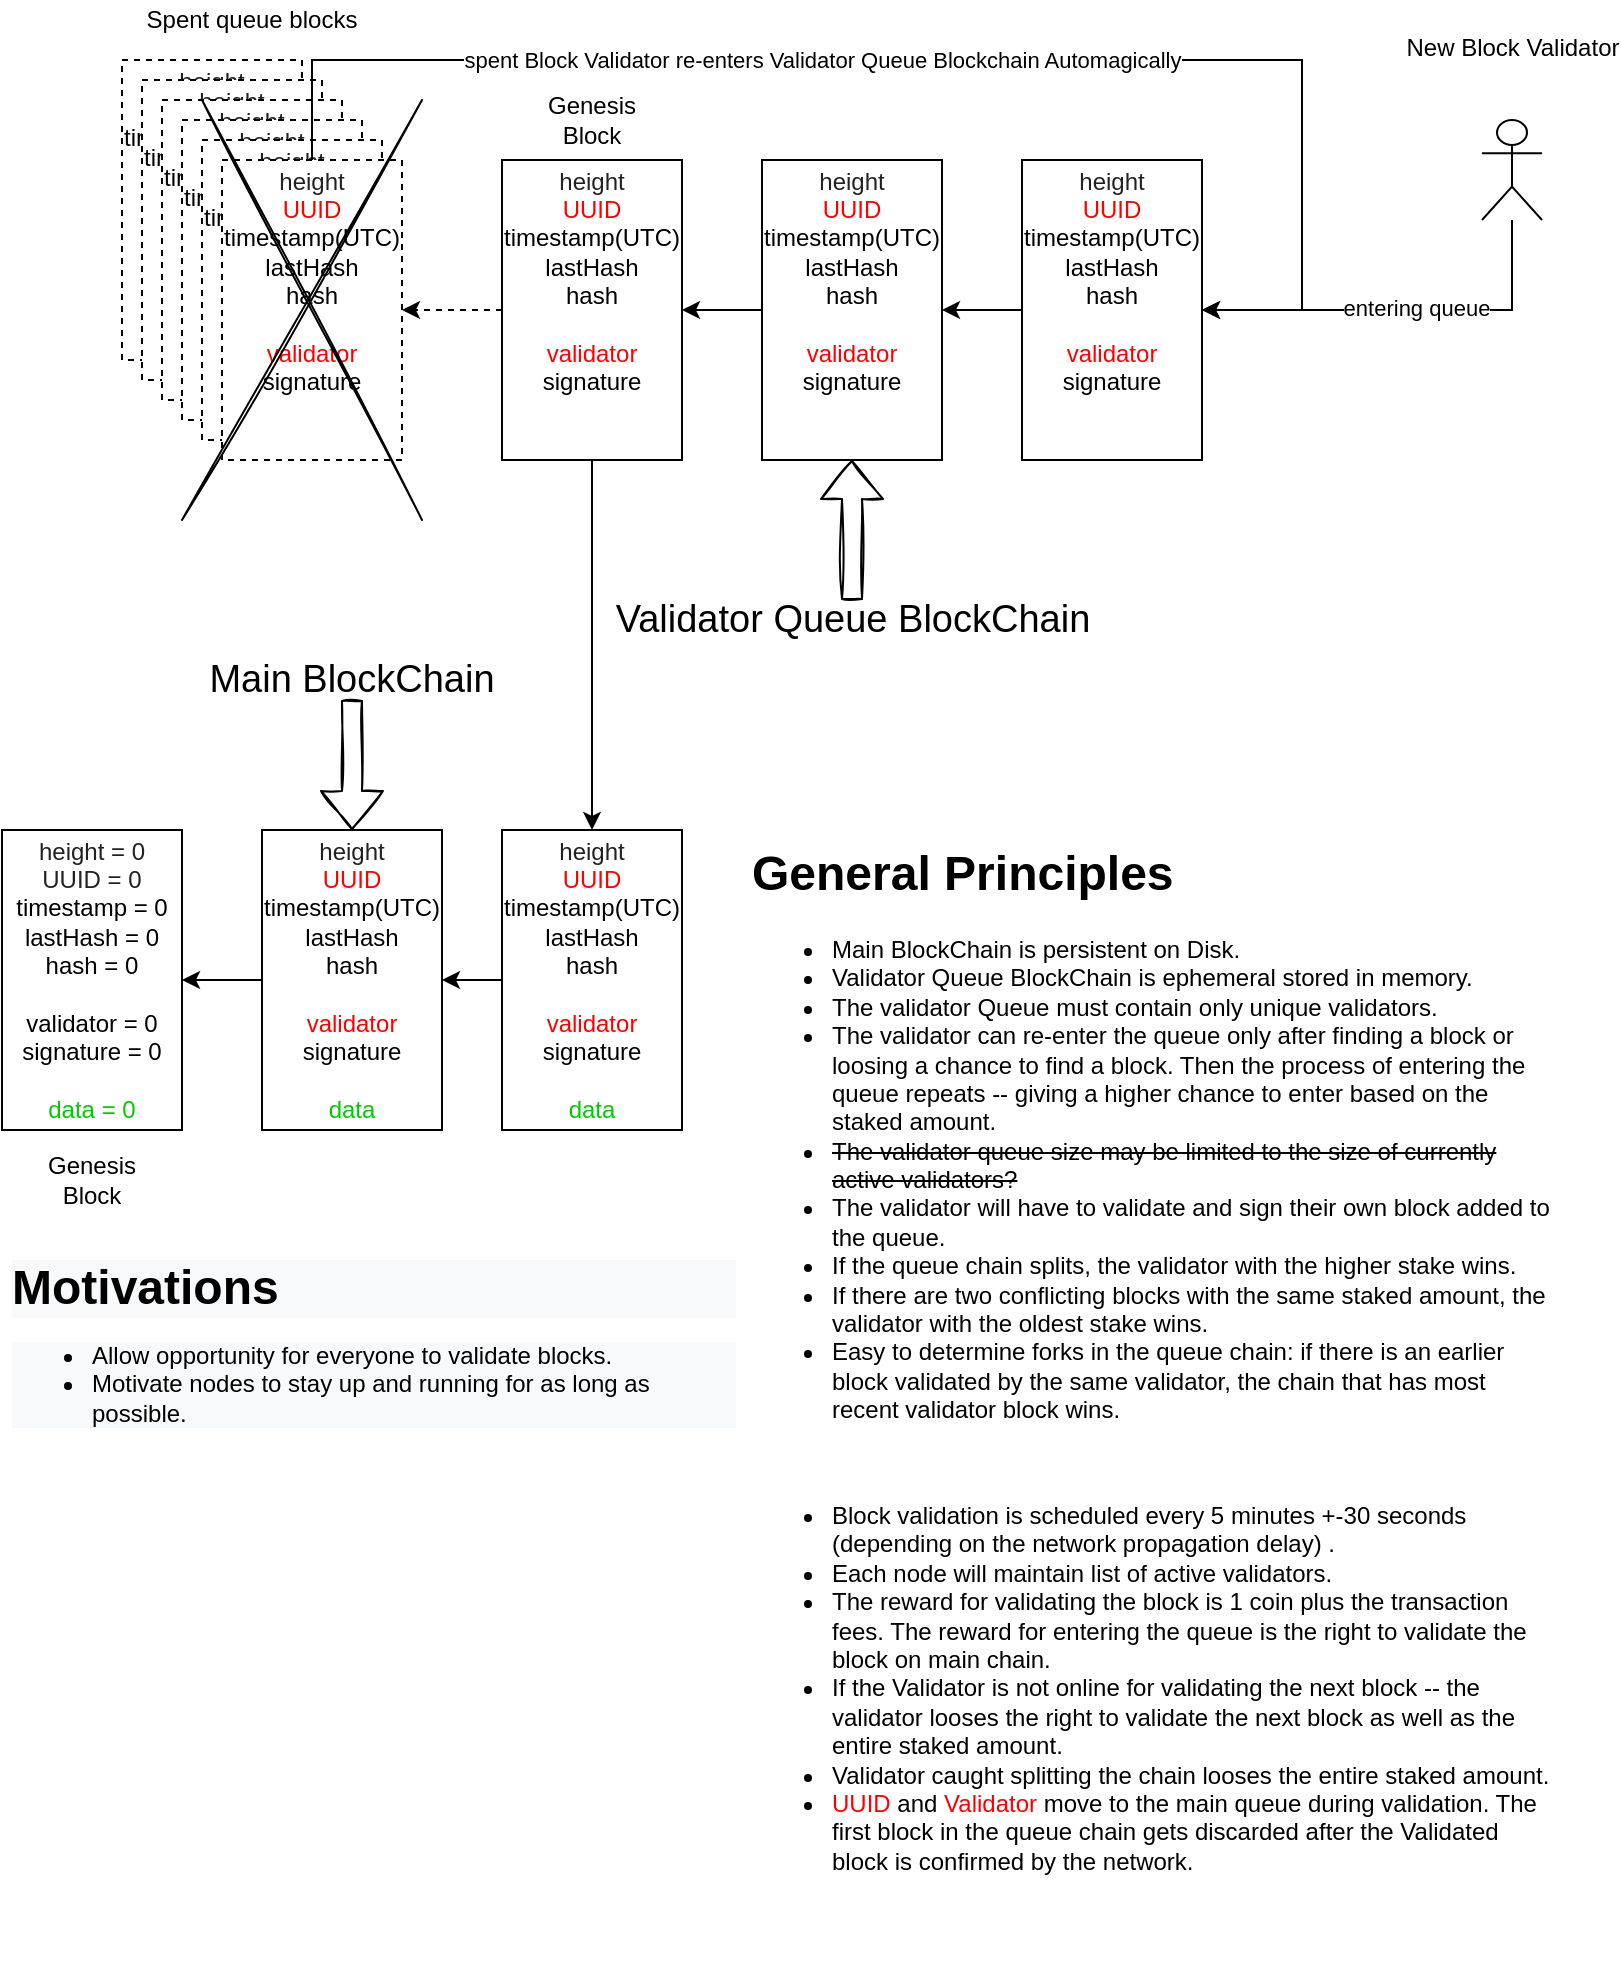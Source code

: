 <mxfile version="13.5.3" type="github">
  <diagram id="6nGBWaBdYeNlFKXkY8Jf" name="Page-1">
    <mxGraphModel dx="983" dy="637" grid="1" gridSize="10" guides="1" tooltips="1" connect="1" arrows="1" fold="1" page="1" pageScale="1" pageWidth="850" pageHeight="1100" math="0" shadow="0">
      <root>
        <mxCell id="0" />
        <mxCell id="1" parent="0" />
        <mxCell id="ZP_4dSVxsUsFEQu9euvE-4" value="&lt;div&gt;&lt;span style=&quot;color: rgb(34 , 34 , 34) ; background-color: rgb(255 , 255 , 255)&quot;&gt;height&lt;/span&gt;&lt;br&gt;&lt;/div&gt;&lt;div&gt;&lt;span style=&quot;background-color: rgb(255 , 255 , 255)&quot;&gt;&lt;font color=&quot;#ff0000&quot;&gt;UUID&lt;/font&gt;&lt;/span&gt;&lt;/div&gt;&lt;div&gt;&lt;div&gt;timestamp(UTC)&lt;/div&gt;&lt;/div&gt;&lt;div&gt;lastHash&lt;/div&gt;&lt;div&gt;hash&lt;/div&gt;&lt;div&gt;&lt;br&gt;&lt;/div&gt;&lt;div&gt;&lt;font color=&quot;#ff0000&quot;&gt;validator&lt;/font&gt;&lt;/div&gt;&lt;div&gt;signature&lt;/div&gt;&lt;div&gt;&lt;br style=&quot;text-align: left&quot;&gt;&lt;/div&gt;&lt;div&gt;&lt;font color=&quot;#00cc00&quot;&gt;data&lt;/font&gt;&lt;br&gt;&lt;/div&gt;" style="rounded=0;whiteSpace=wrap;html=1;" parent="1" vertex="1">
          <mxGeometry x="160" y="475" width="90" height="150" as="geometry" />
        </mxCell>
        <mxCell id="ZP_4dSVxsUsFEQu9euvE-5" value="&lt;div&gt;&lt;span style=&quot;color: rgb(34 , 34 , 34) ; background-color: rgb(255 , 255 , 255)&quot;&gt;height = 0&lt;/span&gt;&lt;br&gt;&lt;/div&gt;&lt;div&gt;&lt;span style=&quot;color: rgb(34 , 34 , 34) ; background-color: rgb(255 , 255 , 255)&quot;&gt;UUID = 0&lt;/span&gt;&lt;/div&gt;&lt;div&gt;timestamp = 0&lt;/div&gt;&lt;div&gt;lastHash = 0&lt;/div&gt;&lt;div&gt;hash = 0&lt;/div&gt;&lt;div&gt;&lt;span&gt;&lt;br&gt;&lt;/span&gt;&lt;/div&gt;&lt;div&gt;&lt;span&gt;validator = 0&lt;/span&gt;&lt;br&gt;&lt;/div&gt;&lt;div&gt;signature = 0&lt;/div&gt;&lt;div&gt;&lt;br style=&quot;text-align: left&quot;&gt;&lt;/div&gt;&lt;div&gt;&lt;div&gt;&lt;font color=&quot;#00cc00&quot;&gt;data = 0&lt;/font&gt;&lt;/div&gt;&lt;/div&gt;" style="rounded=0;whiteSpace=wrap;html=1;sketch=0;" parent="1" vertex="1">
          <mxGeometry x="30" y="475" width="90" height="150" as="geometry" />
        </mxCell>
        <mxCell id="ZP_4dSVxsUsFEQu9euvE-6" value="" style="endArrow=classic;html=1;exitX=0;exitY=0.5;exitDx=0;exitDy=0;entryX=1;entryY=0.5;entryDx=0;entryDy=0;" parent="1" source="ZP_4dSVxsUsFEQu9euvE-4" target="ZP_4dSVxsUsFEQu9euvE-5" edge="1">
          <mxGeometry width="50" height="50" relative="1" as="geometry">
            <mxPoint x="400" y="475" as="sourcePoint" />
            <mxPoint x="450" y="425" as="targetPoint" />
          </mxGeometry>
        </mxCell>
        <mxCell id="ZP_4dSVxsUsFEQu9euvE-8" style="edgeStyle=orthogonalEdgeStyle;rounded=0;orthogonalLoop=1;jettySize=auto;html=1;entryX=1;entryY=0.5;entryDx=0;entryDy=0;" parent="1" source="ZP_4dSVxsUsFEQu9euvE-7" target="ZP_4dSVxsUsFEQu9euvE-4" edge="1">
          <mxGeometry relative="1" as="geometry" />
        </mxCell>
        <mxCell id="ZP_4dSVxsUsFEQu9euvE-7" value="&lt;div&gt;&lt;span style=&quot;color: rgb(34 , 34 , 34) ; background-color: rgb(255 , 255 , 255)&quot;&gt;height&lt;/span&gt;&lt;br&gt;&lt;/div&gt;&lt;div&gt;&lt;span style=&quot;background-color: rgb(255 , 255 , 255)&quot;&gt;&lt;font color=&quot;#ff0000&quot;&gt;UUID&lt;/font&gt;&lt;/span&gt;&lt;/div&gt;&lt;div&gt;&lt;div&gt;timestamp(UTC)&lt;/div&gt;&lt;/div&gt;&lt;div&gt;lastHash&lt;/div&gt;&lt;div&gt;hash&lt;/div&gt;&lt;div&gt;&lt;br&gt;&lt;/div&gt;&lt;div&gt;&lt;font color=&quot;#ff0000&quot;&gt;validator&lt;/font&gt;&lt;/div&gt;&lt;div&gt;signature&lt;/div&gt;&lt;div&gt;&lt;br style=&quot;text-align: left&quot;&gt;&lt;/div&gt;&lt;div&gt;&lt;font color=&quot;#00cc00&quot;&gt;data&lt;/font&gt;&lt;br&gt;&lt;/div&gt;" style="rounded=0;whiteSpace=wrap;html=1;" parent="1" vertex="1">
          <mxGeometry x="280" y="475" width="90" height="150" as="geometry" />
        </mxCell>
        <mxCell id="ZP_4dSVxsUsFEQu9euvE-22" style="edgeStyle=orthogonalEdgeStyle;rounded=0;orthogonalLoop=1;jettySize=auto;html=1;entryX=1;entryY=0.5;entryDx=0;entryDy=0;dashed=1;" parent="1" source="ZP_4dSVxsUsFEQu9euvE-15" target="ZP_4dSVxsUsFEQu9euvE-21" edge="1">
          <mxGeometry relative="1" as="geometry" />
        </mxCell>
        <mxCell id="ZP_4dSVxsUsFEQu9euvE-23" style="edgeStyle=orthogonalEdgeStyle;rounded=0;orthogonalLoop=1;jettySize=auto;html=1;entryX=0.5;entryY=0;entryDx=0;entryDy=0;" parent="1" source="ZP_4dSVxsUsFEQu9euvE-15" target="ZP_4dSVxsUsFEQu9euvE-7" edge="1">
          <mxGeometry relative="1" as="geometry" />
        </mxCell>
        <mxCell id="ZP_4dSVxsUsFEQu9euvE-15" value="&lt;div&gt;&lt;span style=&quot;color: rgb(34 , 34 , 34) ; background-color: rgb(255 , 255 , 255)&quot;&gt;height&lt;/span&gt;&lt;br&gt;&lt;/div&gt;&lt;div&gt;&lt;span style=&quot;background-color: rgb(255 , 255 , 255)&quot;&gt;&lt;font color=&quot;#ff0000&quot;&gt;UUID&lt;/font&gt;&lt;/span&gt;&lt;/div&gt;&lt;div&gt;&lt;div&gt;timestamp(UTC)&lt;/div&gt;&lt;/div&gt;&lt;div&gt;lastHash&lt;/div&gt;&lt;div&gt;hash&lt;/div&gt;&lt;div&gt;&lt;br&gt;&lt;/div&gt;&lt;div&gt;&lt;font color=&quot;#ff0000&quot;&gt;validator&lt;/font&gt;&lt;/div&gt;&lt;div&gt;signature&lt;/div&gt;&lt;div&gt;&lt;br style=&quot;text-align: left&quot;&gt;&lt;/div&gt;&lt;div&gt;&lt;br&gt;&lt;/div&gt;" style="rounded=0;whiteSpace=wrap;html=1;" parent="1" vertex="1">
          <mxGeometry x="280" y="140" width="90" height="150" as="geometry" />
        </mxCell>
        <mxCell id="ZP_4dSVxsUsFEQu9euvE-16" value="&lt;div&gt;&lt;span style=&quot;color: rgb(34 , 34 , 34) ; background-color: rgb(255 , 255 , 255)&quot;&gt;height&lt;/span&gt;&lt;br&gt;&lt;/div&gt;&lt;div&gt;&lt;span style=&quot;background-color: rgb(255 , 255 , 255)&quot;&gt;&lt;font color=&quot;#ff0000&quot;&gt;UUID&lt;/font&gt;&lt;/span&gt;&lt;/div&gt;&lt;div&gt;&lt;div&gt;timestamp(UTC)&lt;/div&gt;&lt;/div&gt;&lt;div&gt;lastHash&lt;/div&gt;&lt;div&gt;hash&lt;/div&gt;&lt;div&gt;&lt;br&gt;&lt;/div&gt;&lt;div&gt;&lt;font color=&quot;#ff0000&quot;&gt;validator&lt;/font&gt;&lt;/div&gt;&lt;div&gt;signature&lt;/div&gt;&lt;div&gt;&lt;br style=&quot;text-align: left&quot;&gt;&lt;/div&gt;&lt;div&gt;&lt;br&gt;&lt;/div&gt;" style="rounded=0;whiteSpace=wrap;html=1;dashed=1;" parent="1" vertex="1">
          <mxGeometry x="90" y="90" width="90" height="150" as="geometry" />
        </mxCell>
        <mxCell id="ZP_4dSVxsUsFEQu9euvE-17" value="&lt;div&gt;&lt;span style=&quot;color: rgb(34 , 34 , 34) ; background-color: rgb(255 , 255 , 255)&quot;&gt;height&lt;/span&gt;&lt;br&gt;&lt;/div&gt;&lt;div&gt;&lt;span style=&quot;background-color: rgb(255 , 255 , 255)&quot;&gt;&lt;font color=&quot;#ff0000&quot;&gt;UUID&lt;/font&gt;&lt;/span&gt;&lt;/div&gt;&lt;div&gt;&lt;div&gt;timestamp(UTC)&lt;/div&gt;&lt;/div&gt;&lt;div&gt;lastHash&lt;/div&gt;&lt;div&gt;hash&lt;/div&gt;&lt;div&gt;&lt;br&gt;&lt;/div&gt;&lt;div&gt;&lt;font color=&quot;#ff0000&quot;&gt;validator&lt;/font&gt;&lt;/div&gt;&lt;div&gt;signature&lt;/div&gt;&lt;div&gt;&lt;br style=&quot;text-align: left&quot;&gt;&lt;/div&gt;&lt;div&gt;&lt;br&gt;&lt;/div&gt;" style="rounded=0;whiteSpace=wrap;html=1;dashed=1;" parent="1" vertex="1">
          <mxGeometry x="100" y="100" width="90" height="150" as="geometry" />
        </mxCell>
        <mxCell id="ZP_4dSVxsUsFEQu9euvE-18" value="&lt;div&gt;&lt;span style=&quot;color: rgb(34 , 34 , 34) ; background-color: rgb(255 , 255 , 255)&quot;&gt;height&lt;/span&gt;&lt;br&gt;&lt;/div&gt;&lt;div&gt;&lt;span style=&quot;background-color: rgb(255 , 255 , 255)&quot;&gt;&lt;font color=&quot;#ff0000&quot;&gt;UUID&lt;/font&gt;&lt;/span&gt;&lt;/div&gt;&lt;div&gt;&lt;div&gt;timestamp(UTC)&lt;/div&gt;&lt;/div&gt;&lt;div&gt;lastHash&lt;/div&gt;&lt;div&gt;hash&lt;/div&gt;&lt;div&gt;&lt;br&gt;&lt;/div&gt;&lt;div&gt;&lt;font color=&quot;#ff0000&quot;&gt;validator&lt;/font&gt;&lt;/div&gt;&lt;div&gt;signature&lt;/div&gt;&lt;div&gt;&lt;br style=&quot;text-align: left&quot;&gt;&lt;/div&gt;&lt;div&gt;&lt;br&gt;&lt;/div&gt;" style="rounded=0;whiteSpace=wrap;html=1;dashed=1;" parent="1" vertex="1">
          <mxGeometry x="110" y="110" width="90" height="150" as="geometry" />
        </mxCell>
        <mxCell id="ZP_4dSVxsUsFEQu9euvE-19" value="&lt;div&gt;&lt;span style=&quot;color: rgb(34 , 34 , 34) ; background-color: rgb(255 , 255 , 255)&quot;&gt;height&lt;/span&gt;&lt;br&gt;&lt;/div&gt;&lt;div&gt;&lt;span style=&quot;background-color: rgb(255 , 255 , 255)&quot;&gt;&lt;font color=&quot;#ff0000&quot;&gt;UUID&lt;/font&gt;&lt;/span&gt;&lt;/div&gt;&lt;div&gt;&lt;div&gt;timestamp(UTC)&lt;/div&gt;&lt;/div&gt;&lt;div&gt;lastHash&lt;/div&gt;&lt;div&gt;hash&lt;/div&gt;&lt;div&gt;&lt;br&gt;&lt;/div&gt;&lt;div&gt;&lt;font color=&quot;#ff0000&quot;&gt;validator&lt;/font&gt;&lt;/div&gt;&lt;div&gt;signature&lt;/div&gt;&lt;div&gt;&lt;br style=&quot;text-align: left&quot;&gt;&lt;/div&gt;&lt;div&gt;&lt;br&gt;&lt;/div&gt;" style="rounded=0;whiteSpace=wrap;html=1;dashed=1;" parent="1" vertex="1">
          <mxGeometry x="120" y="120" width="90" height="150" as="geometry" />
        </mxCell>
        <mxCell id="ZP_4dSVxsUsFEQu9euvE-20" value="&lt;div&gt;&lt;span style=&quot;color: rgb(34 , 34 , 34) ; background-color: rgb(255 , 255 , 255)&quot;&gt;height&lt;/span&gt;&lt;br&gt;&lt;/div&gt;&lt;div&gt;&lt;span style=&quot;background-color: rgb(255 , 255 , 255)&quot;&gt;&lt;font color=&quot;#ff0000&quot;&gt;UUID&lt;/font&gt;&lt;/span&gt;&lt;/div&gt;&lt;div&gt;&lt;div&gt;timestamp(UTC)&lt;/div&gt;&lt;/div&gt;&lt;div&gt;lastHash&lt;/div&gt;&lt;div&gt;hash&lt;/div&gt;&lt;div&gt;&lt;br&gt;&lt;/div&gt;&lt;div&gt;&lt;font color=&quot;#ff0000&quot;&gt;validator&lt;/font&gt;&lt;/div&gt;&lt;div&gt;signature&lt;/div&gt;&lt;div&gt;&lt;br style=&quot;text-align: left&quot;&gt;&lt;/div&gt;&lt;div&gt;&lt;br&gt;&lt;/div&gt;" style="rounded=0;whiteSpace=wrap;html=1;dashed=1;" parent="1" vertex="1">
          <mxGeometry x="130" y="130" width="90" height="150" as="geometry" />
        </mxCell>
        <mxCell id="ZP_4dSVxsUsFEQu9euvE-21" value="&lt;div&gt;&lt;span style=&quot;color: rgb(34 , 34 , 34) ; background-color: rgb(255 , 255 , 255)&quot;&gt;height&lt;/span&gt;&lt;br&gt;&lt;/div&gt;&lt;div&gt;&lt;span style=&quot;background-color: rgb(255 , 255 , 255)&quot;&gt;&lt;font color=&quot;#ff0000&quot;&gt;UUID&lt;/font&gt;&lt;/span&gt;&lt;/div&gt;&lt;div&gt;&lt;div&gt;timestamp(UTC)&lt;/div&gt;&lt;/div&gt;&lt;div&gt;lastHash&lt;/div&gt;&lt;div&gt;hash&lt;/div&gt;&lt;div&gt;&lt;br&gt;&lt;/div&gt;&lt;div&gt;&lt;font color=&quot;#ff0000&quot;&gt;validator&lt;/font&gt;&lt;/div&gt;&lt;div&gt;signature&lt;/div&gt;&lt;div&gt;&lt;br style=&quot;text-align: left&quot;&gt;&lt;/div&gt;&lt;div&gt;&lt;br&gt;&lt;/div&gt;" style="rounded=0;whiteSpace=wrap;html=1;dashed=1;" parent="1" vertex="1">
          <mxGeometry x="140" y="140" width="90" height="150" as="geometry" />
        </mxCell>
        <mxCell id="ZP_4dSVxsUsFEQu9euvE-24" value="Spent queue blocks" style="text;html=1;strokeColor=none;fillColor=none;align=center;verticalAlign=middle;whiteSpace=wrap;rounded=0;dashed=1;" parent="1" vertex="1">
          <mxGeometry x="90" y="60" width="130" height="20" as="geometry" />
        </mxCell>
        <mxCell id="ZP_4dSVxsUsFEQu9euvE-32" style="edgeStyle=orthogonalEdgeStyle;rounded=0;orthogonalLoop=1;jettySize=auto;html=1;entryX=1;entryY=0.5;entryDx=0;entryDy=0;" parent="1" source="ZP_4dSVxsUsFEQu9euvE-25" target="ZP_4dSVxsUsFEQu9euvE-15" edge="1">
          <mxGeometry relative="1" as="geometry" />
        </mxCell>
        <mxCell id="ZP_4dSVxsUsFEQu9euvE-25" value="&lt;div&gt;&lt;span style=&quot;color: rgb(34 , 34 , 34) ; background-color: rgb(255 , 255 , 255)&quot;&gt;height&lt;/span&gt;&lt;br&gt;&lt;/div&gt;&lt;div&gt;&lt;span style=&quot;background-color: rgb(255 , 255 , 255)&quot;&gt;&lt;font color=&quot;#ff0000&quot;&gt;UUID&lt;/font&gt;&lt;/span&gt;&lt;/div&gt;&lt;div&gt;&lt;div&gt;timestamp(UTC)&lt;/div&gt;&lt;/div&gt;&lt;div&gt;lastHash&lt;/div&gt;&lt;div&gt;hash&lt;/div&gt;&lt;div&gt;&lt;br&gt;&lt;/div&gt;&lt;div&gt;&lt;font color=&quot;#ff0000&quot;&gt;validator&lt;/font&gt;&lt;/div&gt;&lt;div&gt;signature&lt;/div&gt;&lt;div&gt;&lt;br style=&quot;text-align: left&quot;&gt;&lt;/div&gt;&lt;div&gt;&lt;br&gt;&lt;/div&gt;" style="rounded=0;whiteSpace=wrap;html=1;" parent="1" vertex="1">
          <mxGeometry x="410" y="140" width="90" height="150" as="geometry" />
        </mxCell>
        <mxCell id="ZP_4dSVxsUsFEQu9euvE-31" style="edgeStyle=orthogonalEdgeStyle;rounded=0;orthogonalLoop=1;jettySize=auto;html=1;entryX=1;entryY=0.5;entryDx=0;entryDy=0;" parent="1" source="ZP_4dSVxsUsFEQu9euvE-27" target="ZP_4dSVxsUsFEQu9euvE-25" edge="1">
          <mxGeometry relative="1" as="geometry">
            <mxPoint x="650" y="215" as="targetPoint" />
          </mxGeometry>
        </mxCell>
        <mxCell id="ZP_4dSVxsUsFEQu9euvE-27" value="&lt;div&gt;&lt;span style=&quot;color: rgb(34 , 34 , 34) ; background-color: rgb(255 , 255 , 255)&quot;&gt;height&lt;/span&gt;&lt;br&gt;&lt;/div&gt;&lt;div&gt;&lt;span style=&quot;background-color: rgb(255 , 255 , 255)&quot;&gt;&lt;font color=&quot;#ff0000&quot;&gt;UUID&lt;/font&gt;&lt;/span&gt;&lt;/div&gt;&lt;div&gt;&lt;div&gt;timestamp(UTC)&lt;/div&gt;&lt;/div&gt;&lt;div&gt;lastHash&lt;/div&gt;&lt;div&gt;hash&lt;/div&gt;&lt;div&gt;&lt;br&gt;&lt;/div&gt;&lt;div&gt;&lt;font color=&quot;#ff0000&quot;&gt;validator&lt;/font&gt;&lt;/div&gt;&lt;div&gt;signature&lt;/div&gt;&lt;div&gt;&lt;br style=&quot;text-align: left&quot;&gt;&lt;/div&gt;&lt;div&gt;&lt;br&gt;&lt;/div&gt;" style="rounded=0;whiteSpace=wrap;html=1;" parent="1" vertex="1">
          <mxGeometry x="540" y="140" width="90" height="150" as="geometry" />
        </mxCell>
        <mxCell id="ZP_4dSVxsUsFEQu9euvE-28" style="edgeStyle=orthogonalEdgeStyle;rounded=0;orthogonalLoop=1;jettySize=auto;html=1;entryX=1;entryY=0.5;entryDx=0;entryDy=0;exitX=0.5;exitY=0;exitDx=0;exitDy=0;" parent="1" source="ZP_4dSVxsUsFEQu9euvE-21" target="ZP_4dSVxsUsFEQu9euvE-27" edge="1">
          <mxGeometry relative="1" as="geometry">
            <mxPoint x="350" y="120" as="sourcePoint" />
            <Array as="points">
              <mxPoint x="185" y="90" />
              <mxPoint x="680" y="90" />
              <mxPoint x="680" y="215" />
            </Array>
          </mxGeometry>
        </mxCell>
        <mxCell id="ZP_4dSVxsUsFEQu9euvE-33" value="spent Block Validator re-enters Validator Queue Blockchain Automagically" style="edgeLabel;html=1;align=center;verticalAlign=middle;resizable=0;points=[];" parent="ZP_4dSVxsUsFEQu9euvE-28" vertex="1" connectable="0">
          <mxGeometry x="-0.291" y="1" relative="1" as="geometry">
            <mxPoint x="50" y="1" as="offset" />
          </mxGeometry>
        </mxCell>
        <mxCell id="ZP_4dSVxsUsFEQu9euvE-35" style="edgeStyle=orthogonalEdgeStyle;rounded=0;orthogonalLoop=1;jettySize=auto;html=1;entryX=1;entryY=0.5;entryDx=0;entryDy=0;" parent="1" source="ZP_4dSVxsUsFEQu9euvE-34" target="ZP_4dSVxsUsFEQu9euvE-27" edge="1">
          <mxGeometry relative="1" as="geometry">
            <Array as="points">
              <mxPoint x="785" y="215" />
            </Array>
          </mxGeometry>
        </mxCell>
        <mxCell id="ZP_4dSVxsUsFEQu9euvE-37" value="entering queue" style="edgeLabel;html=1;align=center;verticalAlign=middle;resizable=0;points=[];" parent="ZP_4dSVxsUsFEQu9euvE-35" vertex="1" connectable="0">
          <mxGeometry x="-0.071" y="-1" relative="1" as="geometry">
            <mxPoint as="offset" />
          </mxGeometry>
        </mxCell>
        <mxCell id="ZP_4dSVxsUsFEQu9euvE-34" value="New Block Validator" style="shape=umlActor;verticalLabelPosition=top;verticalAlign=top;html=1;outlineConnect=0;" parent="1" vertex="1">
          <mxGeometry x="770" y="120" width="30" height="50" as="geometry" />
        </mxCell>
        <mxCell id="Ddrl1aBnlt76yhukf08g-10" value="&lt;font style=&quot;font-size: 19px&quot;&gt;Main BlockChain&lt;/font&gt;" style="text;html=1;strokeColor=none;fillColor=none;align=center;verticalAlign=middle;whiteSpace=wrap;rounded=0;dashed=1;dashPattern=1 4;" parent="1" vertex="1">
          <mxGeometry x="121.25" y="390" width="167.5" height="20" as="geometry" />
        </mxCell>
        <mxCell id="Ddrl1aBnlt76yhukf08g-11" value="&lt;font style=&quot;font-size: 19px&quot;&gt;Validator Queue BlockChain&lt;/font&gt;" style="text;html=1;strokeColor=none;fillColor=none;align=center;verticalAlign=middle;whiteSpace=wrap;rounded=0;dashed=1;dashPattern=1 4;sketch=1;shadow=0;" parent="1" vertex="1">
          <mxGeometry x="333.75" y="360" width="242.5" height="20" as="geometry" />
        </mxCell>
        <mxCell id="Ddrl1aBnlt76yhukf08g-15" value="" style="shape=flexArrow;endArrow=classic;html=1;exitX=0.5;exitY=1;exitDx=0;exitDy=0;entryX=0.5;entryY=0;entryDx=0;entryDy=0;targetPerimeterSpacing=0;endSize=6;rounded=1;sketch=1;" parent="1" source="Ddrl1aBnlt76yhukf08g-10" target="ZP_4dSVxsUsFEQu9euvE-4" edge="1">
          <mxGeometry width="50" height="50" relative="1" as="geometry">
            <mxPoint x="400" y="460" as="sourcePoint" />
            <mxPoint x="450" y="410" as="targetPoint" />
          </mxGeometry>
        </mxCell>
        <mxCell id="Ddrl1aBnlt76yhukf08g-16" value="" style="shape=flexArrow;endArrow=classic;html=1;exitX=0.5;exitY=0;exitDx=0;exitDy=0;entryX=0.5;entryY=1;entryDx=0;entryDy=0;targetPerimeterSpacing=0;endSize=6;rounded=1;sketch=1;" parent="1" source="Ddrl1aBnlt76yhukf08g-11" target="ZP_4dSVxsUsFEQu9euvE-25" edge="1">
          <mxGeometry width="50" height="50" relative="1" as="geometry">
            <mxPoint x="215" y="390" as="sourcePoint" />
            <mxPoint x="215" y="485" as="targetPoint" />
          </mxGeometry>
        </mxCell>
        <mxCell id="Ddrl1aBnlt76yhukf08g-17" value="&lt;h1&gt;General Principles&lt;/h1&gt;&lt;p&gt;&lt;/p&gt;&lt;ul&gt;&lt;li&gt;Main BlockChain is persistent on Disk.&lt;/li&gt;&lt;li&gt;Validator Queue BlockChain is ephemeral stored in memory.&lt;/li&gt;&lt;li&gt;The validator Queue must contain only unique validators.&lt;/li&gt;&lt;li&gt;The validator can re-enter the queue only after finding a block or loosing a chance to find a block. Then the process of entering the queue repeats -- giving a higher chance to enter based on the staked amount.&lt;/li&gt;&lt;li&gt;&lt;strike&gt;The validator queue size may be limited to the size of currently active validators?&lt;/strike&gt;&lt;/li&gt;&lt;li&gt;The validator will have to validate and sign their own block added to the queue.&lt;/li&gt;&lt;li&gt;If the queue chain splits, the validator with the higher stake wins.&lt;/li&gt;&lt;li&gt;If there are two conflicting blocks with the same staked amount, the validator with the oldest stake wins.&lt;/li&gt;&lt;li&gt;&lt;span&gt;Easy to determine forks in the queue chain: if there is an earlier block validated by the same validator, the chain that has most recent validator block wins.&lt;/span&gt;&lt;/li&gt;&lt;/ul&gt;&lt;br&gt;&lt;ul&gt;&lt;li&gt;Block validation is scheduled every 5 minutes +-30 seconds (depending on the network propagation delay) .&lt;/li&gt;&lt;li&gt;Each node will maintain list of active validators.&lt;/li&gt;&lt;li&gt;&lt;span&gt;The reward for validating the block is 1 coin plus the transaction fees. The reward for entering the queue is the right to validate the block on main chain.&lt;/span&gt;&lt;br&gt;&lt;/li&gt;&lt;li&gt;If the Validator is not online for validating the next block -- the validator looses the right to validate the next block as well as the entire staked amount.&lt;/li&gt;&lt;li&gt;Validator caught splitting the chain looses the entire staked amount.&lt;/li&gt;&lt;li&gt;&lt;font color=&quot;#ff0000&quot;&gt;UUID&lt;/font&gt; and &lt;font color=&quot;#ff0000&quot;&gt;Validator&lt;/font&gt; move to the main queue during validation. The first block in the queue chain gets discarded after the Validated block is confirmed by the network.&lt;/li&gt;&lt;/ul&gt;&lt;div&gt;&lt;br&gt;&lt;/div&gt;&lt;div&gt;&lt;br&gt;&lt;/div&gt;" style="text;html=1;strokeColor=none;fillColor=none;spacing=5;spacingTop=-20;whiteSpace=wrap;overflow=hidden;rounded=0;shadow=0;dashed=1;dashPattern=1 4;sketch=1;" parent="1" vertex="1">
          <mxGeometry x="400" y="477" width="410" height="563" as="geometry" />
        </mxCell>
        <mxCell id="Ddrl1aBnlt76yhukf08g-18" value="Genesis Block" style="text;html=1;strokeColor=none;fillColor=none;align=center;verticalAlign=middle;whiteSpace=wrap;rounded=0;shadow=0;dashed=1;dashPattern=1 4;sketch=0;" parent="1" vertex="1">
          <mxGeometry x="55" y="640" width="40" height="20" as="geometry" />
        </mxCell>
        <mxCell id="Ddrl1aBnlt76yhukf08g-21" value="Genesis Block" style="text;html=1;strokeColor=none;fillColor=none;align=center;verticalAlign=middle;whiteSpace=wrap;rounded=0;shadow=0;dashed=1;dashPattern=1 4;sketch=0;" parent="1" vertex="1">
          <mxGeometry x="305" y="110" width="40" height="20" as="geometry" />
        </mxCell>
        <mxCell id="Ddrl1aBnlt76yhukf08g-23" value="" style="endArrow=none;html=1;sketch=1;" parent="1" edge="1">
          <mxGeometry width="50" height="50" relative="1" as="geometry">
            <mxPoint x="120" y="320" as="sourcePoint" />
            <mxPoint x="240" y="110" as="targetPoint" />
          </mxGeometry>
        </mxCell>
        <mxCell id="Ddrl1aBnlt76yhukf08g-24" value="" style="endArrow=none;html=1;sketch=1;" parent="1" edge="1">
          <mxGeometry width="50" height="50" relative="1" as="geometry">
            <mxPoint x="240" y="320" as="sourcePoint" />
            <mxPoint x="130" y="110" as="targetPoint" />
          </mxGeometry>
        </mxCell>
        <mxCell id="wmfiSzBLtXK-VF7AXlBH-1" value="&lt;meta charset=&quot;utf-8&quot;&gt;&lt;div style=&quot;color: rgb(0, 0, 0); font-family: helvetica; font-size: 12px; font-style: normal; font-weight: 400; letter-spacing: normal; text-align: left; text-indent: 0px; text-transform: none; word-spacing: 0px; background-color: rgb(248, 249, 250);&quot;&gt;&lt;b&gt;&lt;font style=&quot;font-size: 24px&quot;&gt;Motivations&lt;/font&gt;&lt;/b&gt;&lt;/div&gt;&lt;div style=&quot;color: rgb(0, 0, 0); font-family: helvetica; font-size: 12px; font-style: normal; font-weight: 400; letter-spacing: normal; text-align: left; text-indent: 0px; text-transform: none; word-spacing: 0px; background-color: rgb(248, 249, 250);&quot;&gt;&lt;ul&gt;&lt;li&gt;&lt;font style=&quot;font-size: 12px&quot;&gt;Allow opportunity for everyone to validate blocks.&lt;/font&gt;&lt;/li&gt;&lt;li&gt;&lt;font style=&quot;font-size: 12px&quot;&gt;Motivate nodes to stay up and running for as long as possible.&lt;/font&gt;&lt;/li&gt;&lt;/ul&gt;&lt;/div&gt;" style="text;html=1;strokeColor=none;fillColor=none;spacing=5;spacingTop=-20;whiteSpace=wrap;overflow=hidden;rounded=0;" vertex="1" parent="1">
          <mxGeometry x="30" y="700" width="370" height="350" as="geometry" />
        </mxCell>
      </root>
    </mxGraphModel>
  </diagram>
</mxfile>
